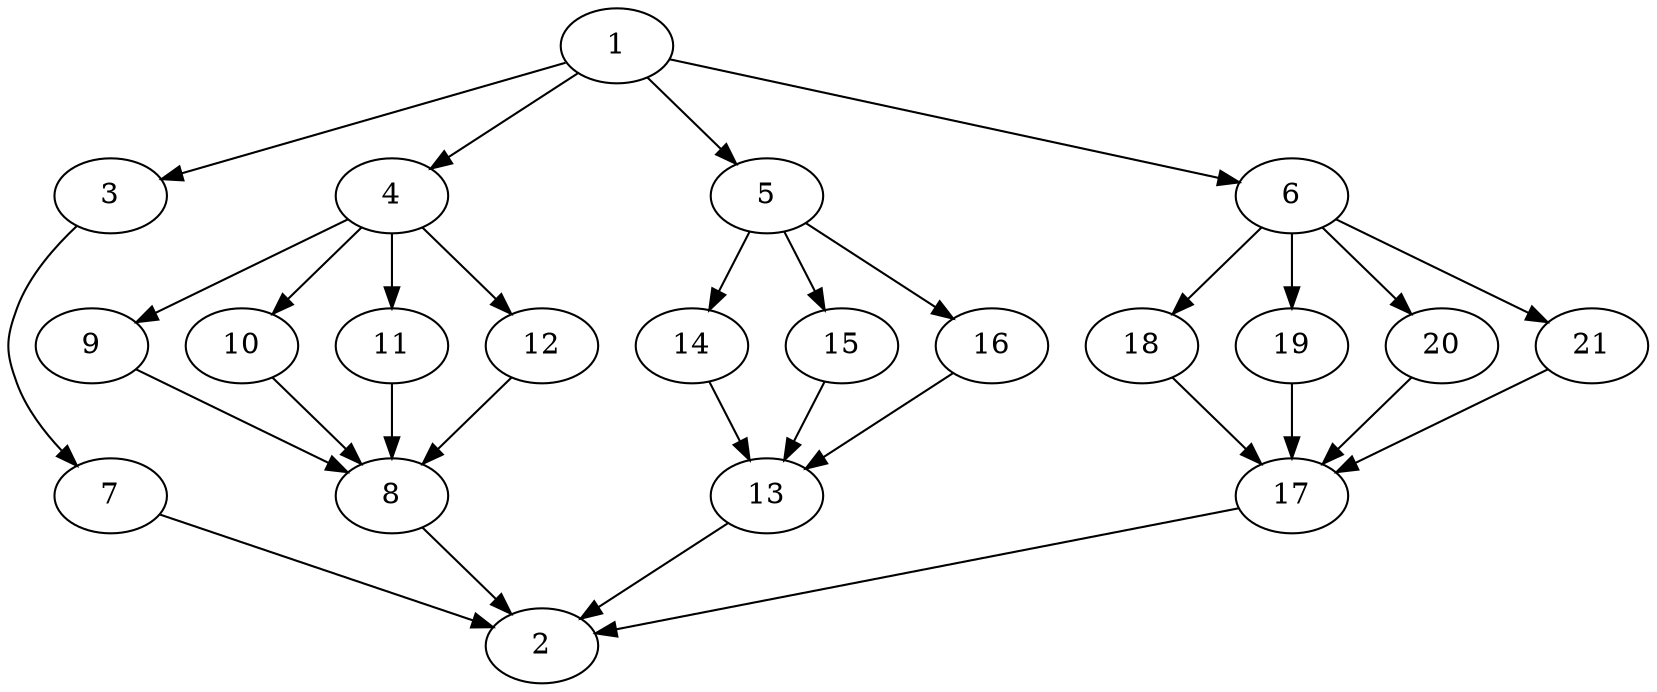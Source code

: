 digraph "custom_16p_gb_SeriesParallel-MaxBf-4_Nodes_21_CCR_1.01_WeightType_Random_schedule.gxl" {
	1	 [Processor=4,Start=0,Weight=10];
	3	 [Processor=12,Start=21,Weight=14];
	1 -> 3	 [Weight=8];
	4	 [Processor=13,Start=15,Weight=8];
	1 -> 4	 [Weight=5];
	5	 [Processor=4,Start=10,Weight=6];
	1 -> 5	 [Weight=7];
	6	 [Processor=2,Start=17,Weight=8];
	1 -> 6	 [Weight=7];
	2	 [Processor=14,Start=58,Weight=5];
	7	 [Processor=12,Start=35,Weight=14];
	3 -> 7	 [Weight=6];
	9	 [Processor=15,Start=25,Weight=10];
	4 -> 9	 [Weight=2];
	10	 [Processor=14,Start=31,Weight=16];
	4 -> 10	 [Weight=8];
	11	 [Processor=13,Start=23,Weight=14];
	4 -> 11	 [Weight=2];
	12	 [Processor=16,Start=31,Weight=8];
	4 -> 12	 [Weight=5];
	14	 [Processor=4,Start=16,Weight=13];
	5 -> 14	 [Weight=6];
	15	 [Processor=3,Start=25,Weight=3];
	5 -> 15	 [Weight=9];
	16	 [Processor=11,Start=25,Weight=8];
	5 -> 16	 [Weight=9];
	18	 [Processor=2,Start=25,Weight=6];
	6 -> 18	 [Weight=3];
	19	 [Processor=2,Start=32,Weight=6];
	6 -> 19	 [Weight=9];
	20	 [Processor=3,Start=33,Weight=13];
	6 -> 20	 [Weight=8];
	21	 [Processor=1,Start=32,Weight=11];
	6 -> 21	 [Weight=4];
	7 -> 2	 [Weight=8];
	8	 [Processor=14,Start=47,Weight=11];
	8 -> 2	 [Weight=6];
	9 -> 8	 [Weight=6];
	10 -> 8	 [Weight=9];
	11 -> 8	 [Weight=9];
	12 -> 8	 [Weight=7];
	13	 [Processor=11,Start=38,Weight=11];
	13 -> 2	 [Weight=9];
	14 -> 13	 [Weight=6];
	15 -> 13	 [Weight=7];
	16 -> 13	 [Weight=10];
	17	 [Processor=3,Start=46,Weight=5];
	17 -> 2	 [Weight=7];
	18 -> 17	 [Weight=4];
	19 -> 17	 [Weight=5];
	20 -> 17	 [Weight=8];
	21 -> 17	 [Weight=3];
}
